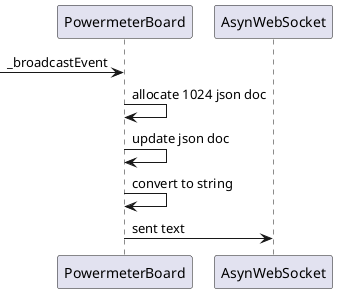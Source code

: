 @startuml
participant PowermeterBoard as pb
participant AsynWebSocket as ws

[-> pb: _broadcastEvent
pb -> pb: allocate 1024 json doc
pb -> pb: update json doc
pb -> pb: convert to string
pb -> ws: sent text
@enduml